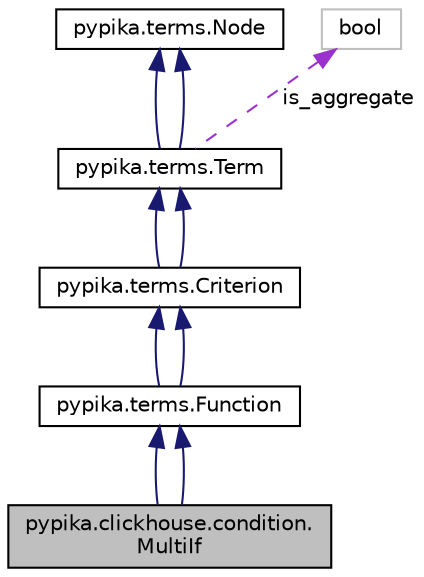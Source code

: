 digraph "pypika.clickhouse.condition.MultiIf"
{
 // LATEX_PDF_SIZE
  edge [fontname="Helvetica",fontsize="10",labelfontname="Helvetica",labelfontsize="10"];
  node [fontname="Helvetica",fontsize="10",shape=record];
  Node1 [label="pypika.clickhouse.condition.\lMultiIf",height=0.2,width=0.4,color="black", fillcolor="grey75", style="filled", fontcolor="black",tooltip=" "];
  Node2 -> Node1 [dir="back",color="midnightblue",fontsize="10",style="solid",fontname="Helvetica"];
  Node2 [label="pypika.terms.Function",height=0.2,width=0.4,color="black", fillcolor="white", style="filled",URL="$classpypika_1_1terms_1_1Function.html",tooltip=" "];
  Node3 -> Node2 [dir="back",color="midnightblue",fontsize="10",style="solid",fontname="Helvetica"];
  Node3 [label="pypika.terms.Criterion",height=0.2,width=0.4,color="black", fillcolor="white", style="filled",URL="$classpypika_1_1terms_1_1Criterion.html",tooltip=" "];
  Node4 -> Node3 [dir="back",color="midnightblue",fontsize="10",style="solid",fontname="Helvetica"];
  Node4 [label="pypika.terms.Term",height=0.2,width=0.4,color="black", fillcolor="white", style="filled",URL="$classpypika_1_1terms_1_1Term.html",tooltip=" "];
  Node5 -> Node4 [dir="back",color="midnightblue",fontsize="10",style="solid",fontname="Helvetica"];
  Node5 [label="pypika.terms.Node",height=0.2,width=0.4,color="black", fillcolor="white", style="filled",URL="$classpypika_1_1terms_1_1Node.html",tooltip=" "];
  Node5 -> Node4 [dir="back",color="midnightblue",fontsize="10",style="solid",fontname="Helvetica"];
  Node6 -> Node4 [dir="back",color="darkorchid3",fontsize="10",style="dashed",label=" is_aggregate" ,fontname="Helvetica"];
  Node6 [label="bool",height=0.2,width=0.4,color="grey75", fillcolor="white", style="filled",tooltip=" "];
  Node4 -> Node3 [dir="back",color="midnightblue",fontsize="10",style="solid",fontname="Helvetica"];
  Node3 -> Node2 [dir="back",color="midnightblue",fontsize="10",style="solid",fontname="Helvetica"];
  Node2 -> Node1 [dir="back",color="midnightblue",fontsize="10",style="solid",fontname="Helvetica"];
}
